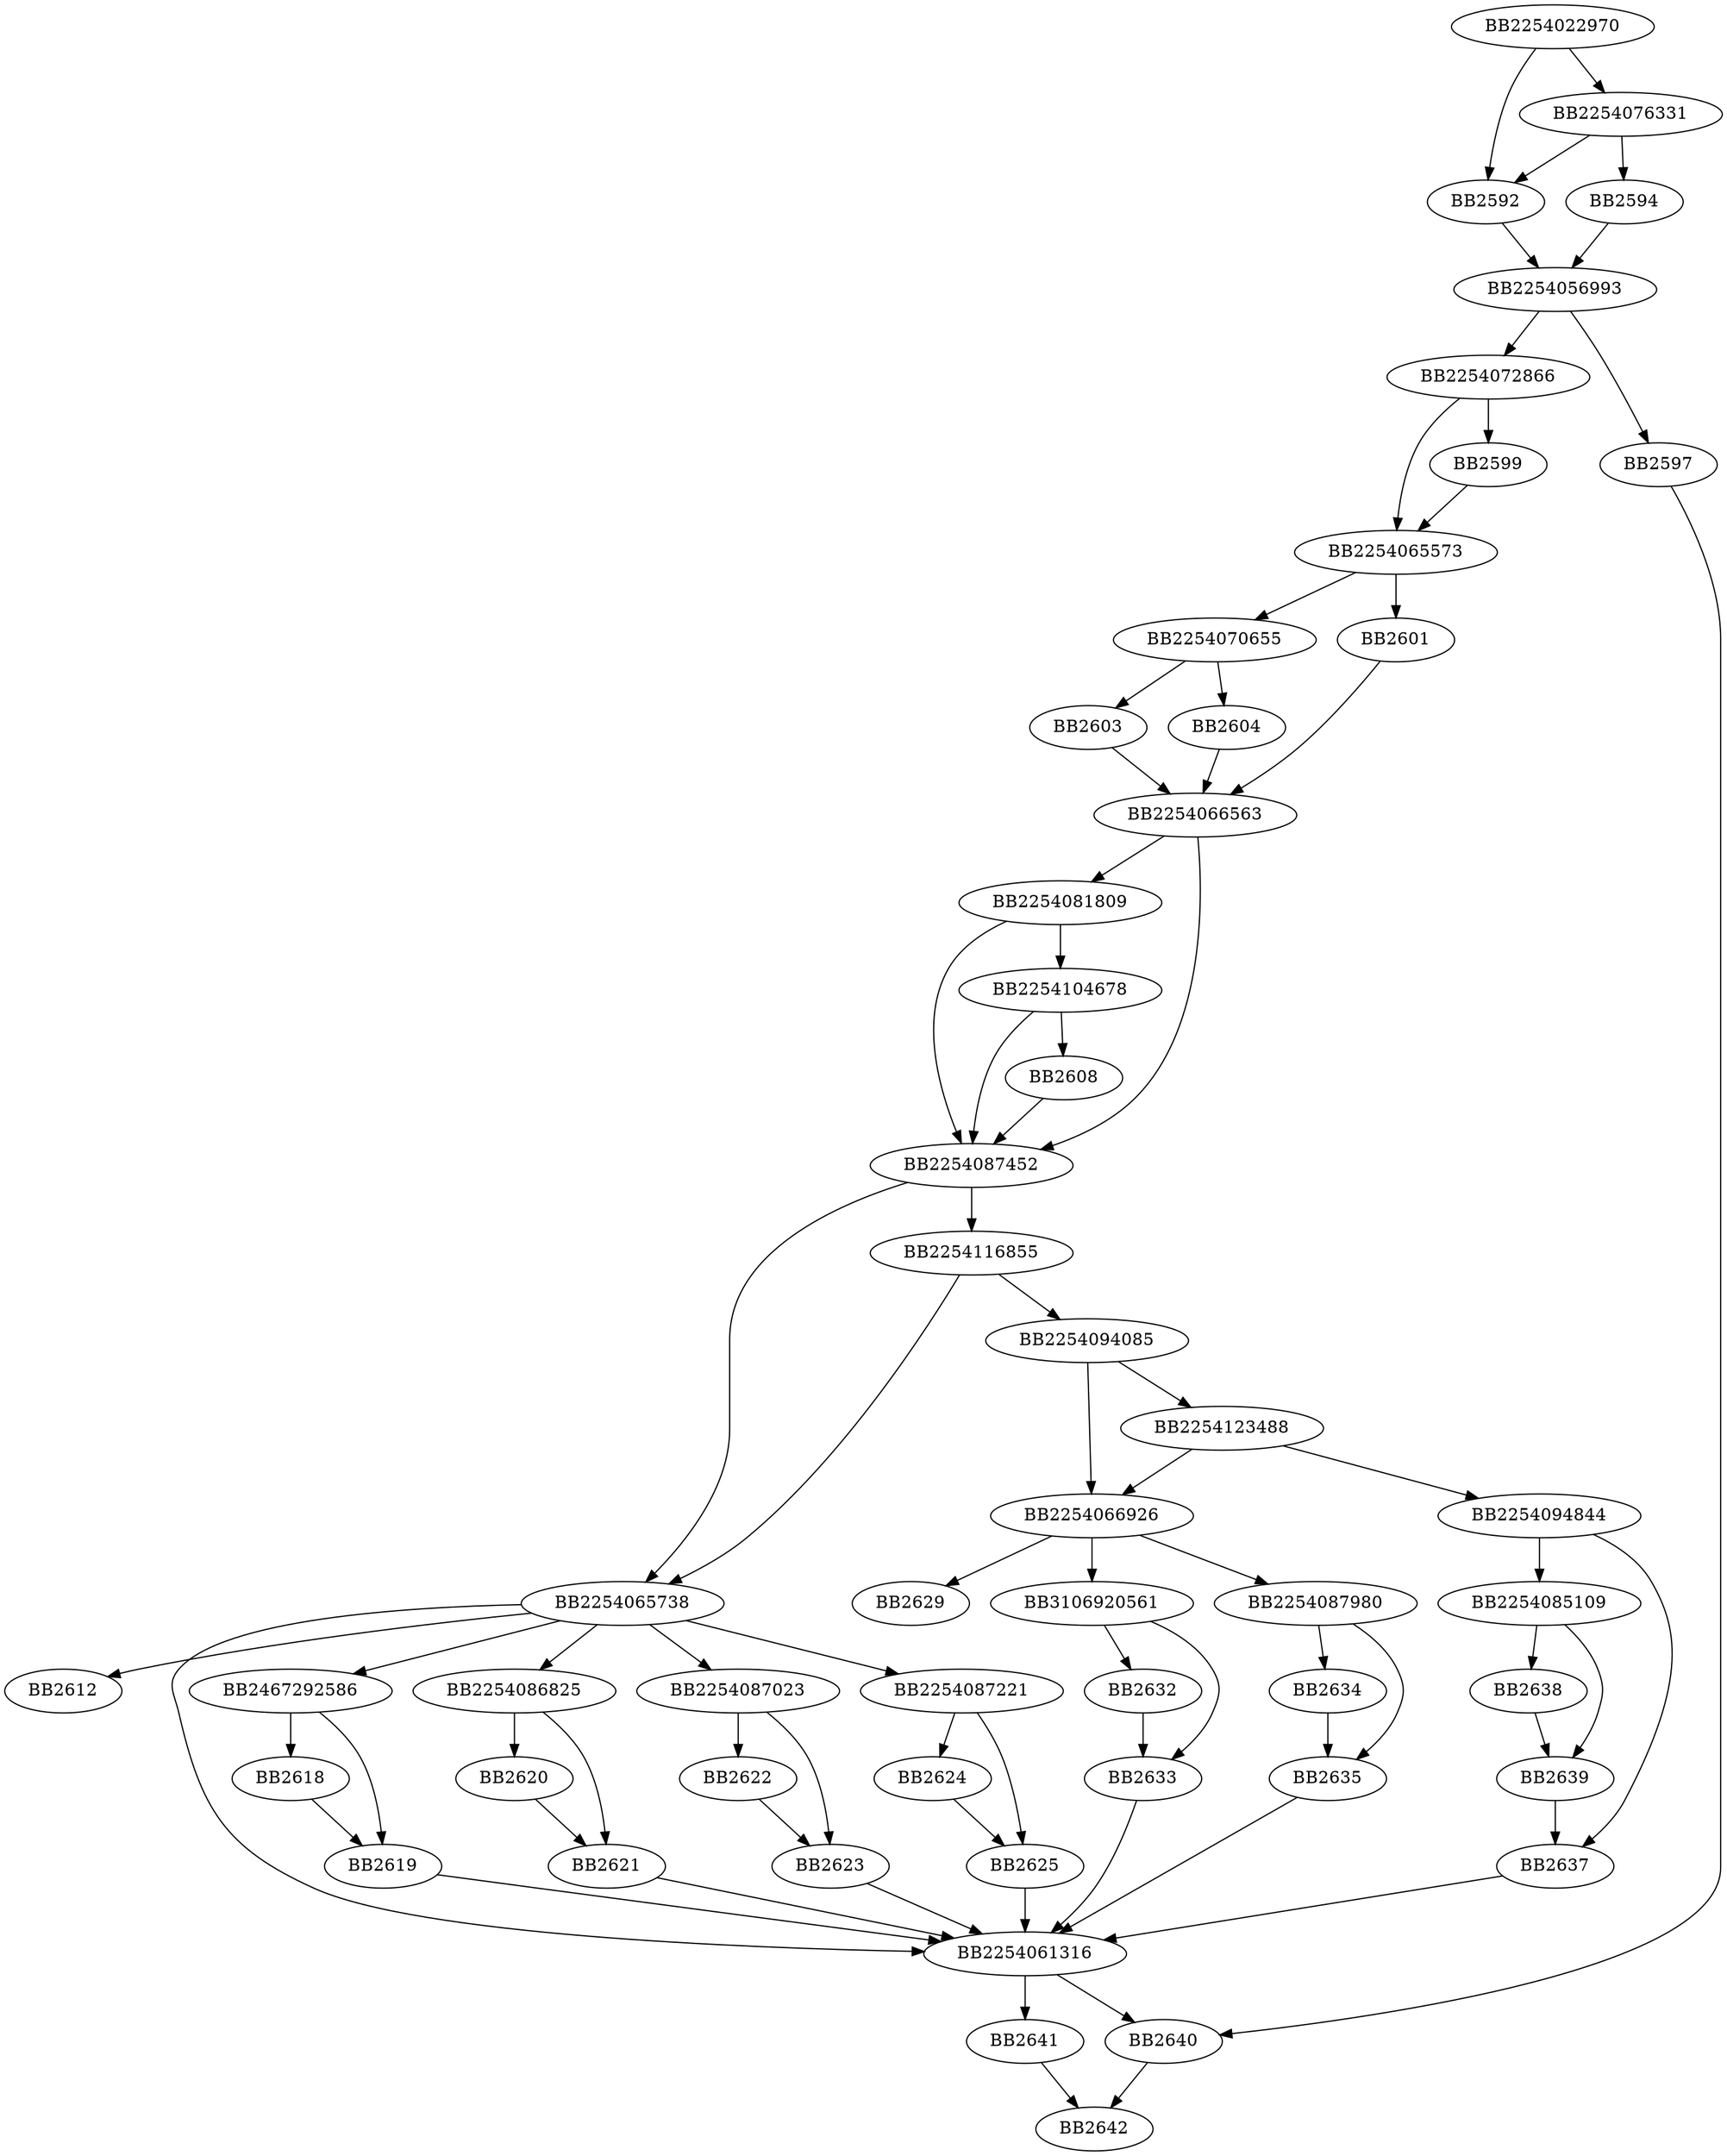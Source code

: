 digraph G{
	BB2254022970->BB2592;
	BB2254022970->BB2254076331;
	BB2254076331->BB2592;
	BB2254076331->BB2594;
	BB2594->BB2254056993;
	BB2592->BB2254056993;
	BB2254056993->BB2254072866;
	BB2254056993->BB2597;
	BB2254072866->BB2254065573;
	BB2254072866->BB2599;
	BB2599->BB2254065573;
	BB2254065573->BB2254070655;
	BB2254065573->BB2601;
	BB2601->BB2254066563;
	BB2254070655->BB2603;
	BB2254070655->BB2604;
	BB2603->BB2254066563;
	BB2604->BB2254066563;
	BB2254066563->BB2254081809;
	BB2254066563->BB2254087452;
	BB2254081809->BB2254104678;
	BB2254081809->BB2254087452;
	BB2254104678->BB2608;
	BB2254104678->BB2254087452;
	BB2608->BB2254087452;
	BB2254087452->BB2254065738;
	BB2254087452->BB2254116855;
	BB2254116855->BB2254065738;
	BB2254116855->BB2254094085;
	BB2254065738->BB2612;
	BB2254065738->BB2254061316;
	BB2254065738->BB2467292586;
	BB2254065738->BB2254086825;
	BB2254065738->BB2254087023;
	BB2254065738->BB2254087221;
	BB2467292586->BB2618;
	BB2467292586->BB2619;
	BB2618->BB2619;
	BB2619->BB2254061316;
	BB2254086825->BB2620;
	BB2254086825->BB2621;
	BB2620->BB2621;
	BB2621->BB2254061316;
	BB2254087023->BB2622;
	BB2254087023->BB2623;
	BB2622->BB2623;
	BB2623->BB2254061316;
	BB2254087221->BB2624;
	BB2254087221->BB2625;
	BB2624->BB2625;
	BB2625->BB2254061316;
	BB2254094085->BB2254066926;
	BB2254094085->BB2254123488;
	BB2254123488->BB2254066926;
	BB2254123488->BB2254094844;
	BB2254066926->BB2629;
	BB2254066926->BB3106920561;
	BB2254066926->BB2254087980;
	BB3106920561->BB2632;
	BB3106920561->BB2633;
	BB2632->BB2633;
	BB2633->BB2254061316;
	BB2254087980->BB2634;
	BB2254087980->BB2635;
	BB2634->BB2635;
	BB2635->BB2254061316;
	BB2254094844->BB2254085109;
	BB2254094844->BB2637;
	BB2254085109->BB2638;
	BB2254085109->BB2639;
	BB2638->BB2639;
	BB2639->BB2637;
	BB2637->BB2254061316;
	BB2597->BB2640;
	BB2254061316->BB2641;
	BB2254061316->BB2640;
	BB2640->BB2642;
	BB2641->BB2642;
}
